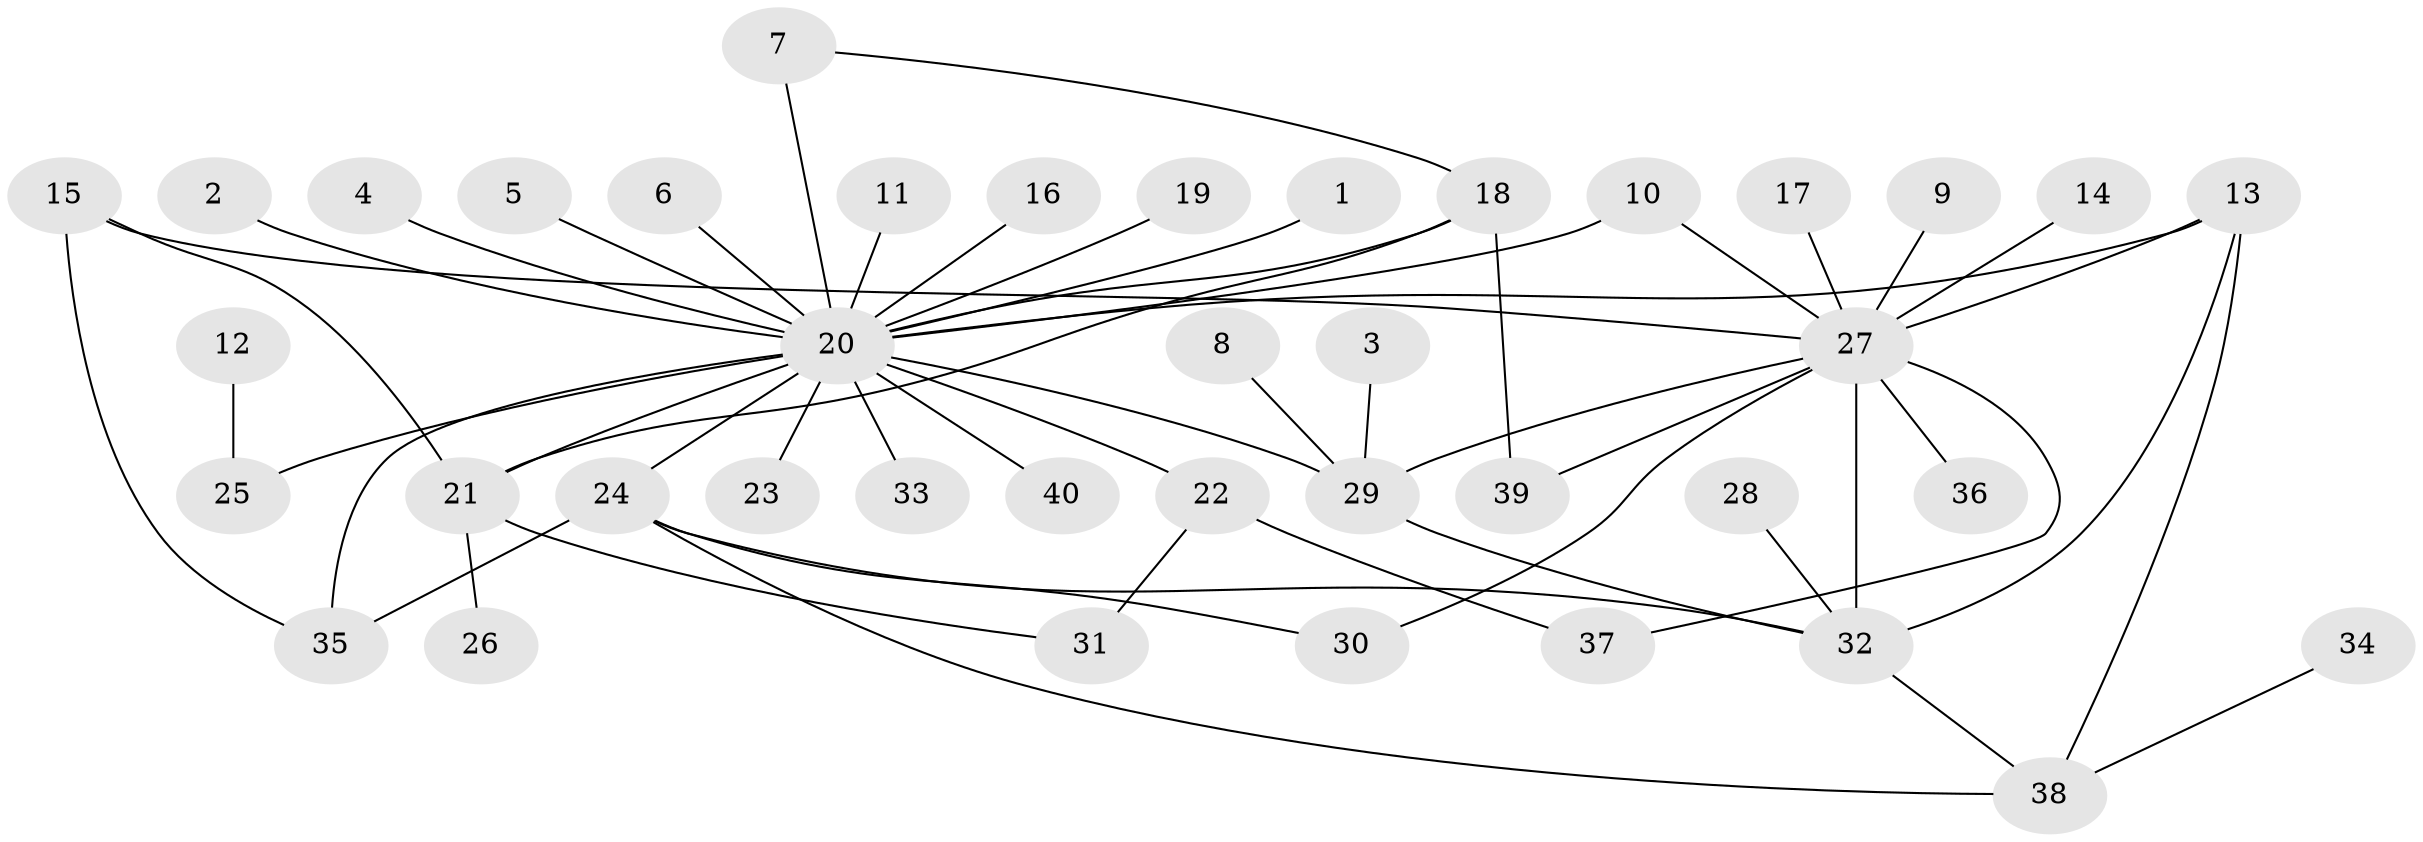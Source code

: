 // original degree distribution, {10: 0.012987012987012988, 7: 0.025974025974025976, 6: 0.025974025974025976, 2: 0.2727272727272727, 5: 0.03896103896103896, 4: 0.09090909090909091, 23: 0.012987012987012988, 1: 0.4025974025974026, 3: 0.11688311688311688}
// Generated by graph-tools (version 1.1) at 2025/49/03/09/25 03:49:56]
// undirected, 40 vertices, 55 edges
graph export_dot {
graph [start="1"]
  node [color=gray90,style=filled];
  1;
  2;
  3;
  4;
  5;
  6;
  7;
  8;
  9;
  10;
  11;
  12;
  13;
  14;
  15;
  16;
  17;
  18;
  19;
  20;
  21;
  22;
  23;
  24;
  25;
  26;
  27;
  28;
  29;
  30;
  31;
  32;
  33;
  34;
  35;
  36;
  37;
  38;
  39;
  40;
  1 -- 20 [weight=1.0];
  2 -- 20 [weight=1.0];
  3 -- 29 [weight=1.0];
  4 -- 20 [weight=1.0];
  5 -- 20 [weight=1.0];
  6 -- 20 [weight=2.0];
  7 -- 18 [weight=1.0];
  7 -- 20 [weight=2.0];
  8 -- 29 [weight=1.0];
  9 -- 27 [weight=1.0];
  10 -- 20 [weight=1.0];
  10 -- 27 [weight=1.0];
  11 -- 20 [weight=1.0];
  12 -- 25 [weight=1.0];
  13 -- 20 [weight=1.0];
  13 -- 27 [weight=1.0];
  13 -- 32 [weight=2.0];
  13 -- 38 [weight=1.0];
  14 -- 27 [weight=1.0];
  15 -- 21 [weight=1.0];
  15 -- 27 [weight=1.0];
  15 -- 35 [weight=1.0];
  16 -- 20 [weight=1.0];
  17 -- 27 [weight=1.0];
  18 -- 20 [weight=1.0];
  18 -- 21 [weight=1.0];
  18 -- 39 [weight=1.0];
  19 -- 20 [weight=1.0];
  20 -- 21 [weight=1.0];
  20 -- 22 [weight=3.0];
  20 -- 23 [weight=1.0];
  20 -- 24 [weight=2.0];
  20 -- 25 [weight=1.0];
  20 -- 29 [weight=1.0];
  20 -- 33 [weight=1.0];
  20 -- 35 [weight=1.0];
  20 -- 40 [weight=1.0];
  21 -- 26 [weight=1.0];
  21 -- 31 [weight=1.0];
  22 -- 31 [weight=1.0];
  22 -- 37 [weight=1.0];
  24 -- 30 [weight=1.0];
  24 -- 32 [weight=1.0];
  24 -- 35 [weight=1.0];
  24 -- 38 [weight=1.0];
  27 -- 29 [weight=1.0];
  27 -- 30 [weight=1.0];
  27 -- 32 [weight=2.0];
  27 -- 36 [weight=1.0];
  27 -- 37 [weight=1.0];
  27 -- 39 [weight=1.0];
  28 -- 32 [weight=1.0];
  29 -- 32 [weight=1.0];
  32 -- 38 [weight=1.0];
  34 -- 38 [weight=1.0];
}
